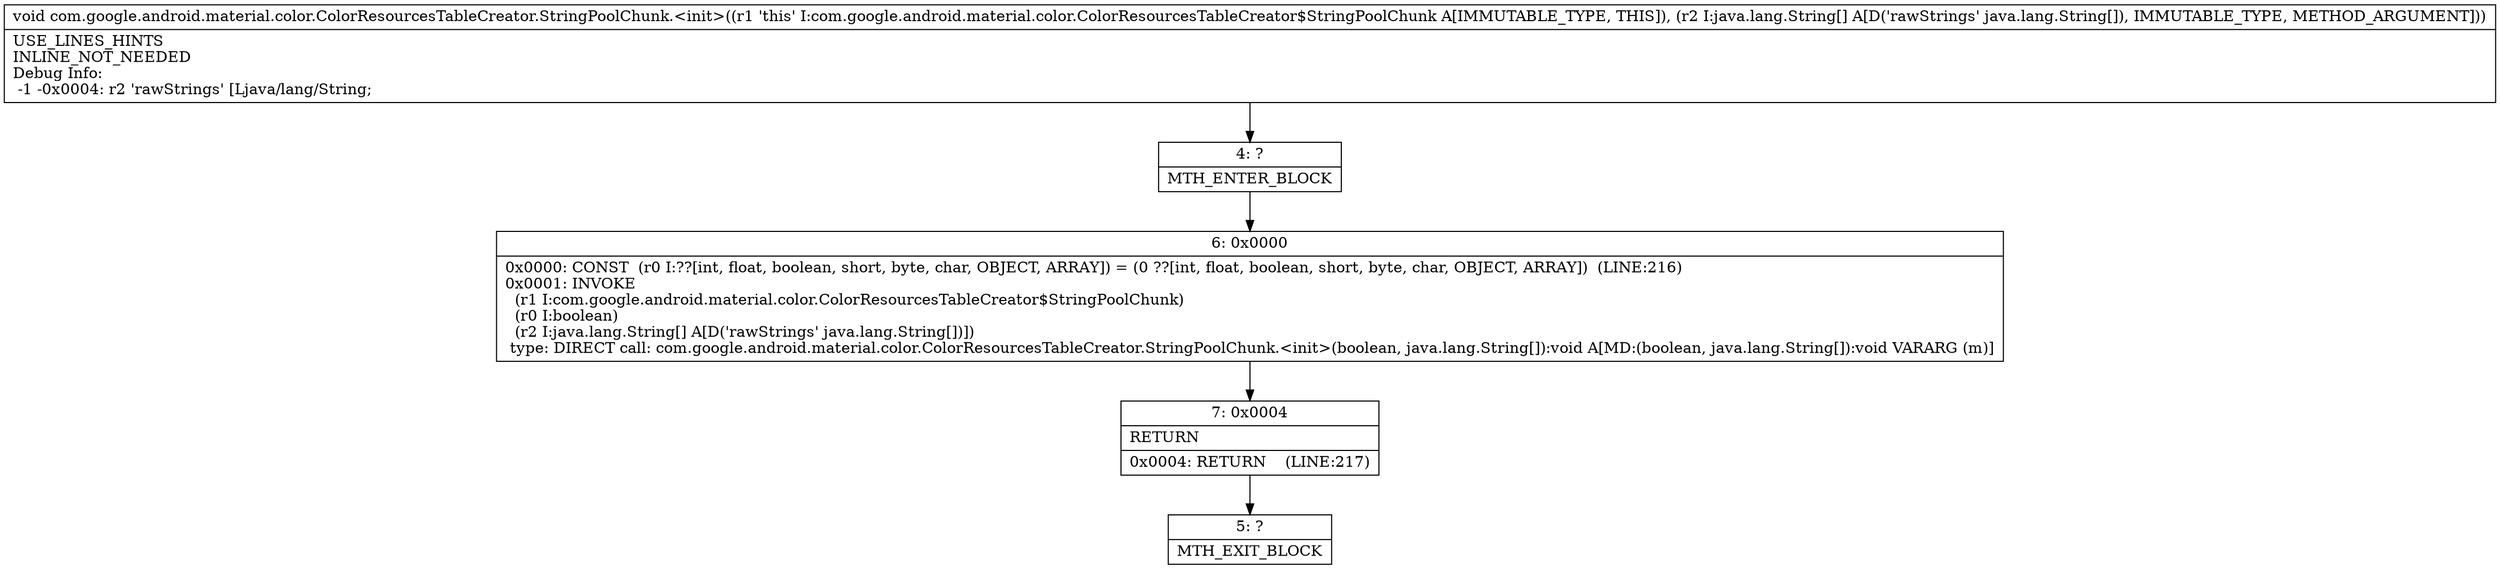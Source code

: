 digraph "CFG forcom.google.android.material.color.ColorResourcesTableCreator.StringPoolChunk.\<init\>([Ljava\/lang\/String;)V" {
Node_4 [shape=record,label="{4\:\ ?|MTH_ENTER_BLOCK\l}"];
Node_6 [shape=record,label="{6\:\ 0x0000|0x0000: CONST  (r0 I:??[int, float, boolean, short, byte, char, OBJECT, ARRAY]) = (0 ??[int, float, boolean, short, byte, char, OBJECT, ARRAY])  (LINE:216)\l0x0001: INVOKE  \l  (r1 I:com.google.android.material.color.ColorResourcesTableCreator$StringPoolChunk)\l  (r0 I:boolean)\l  (r2 I:java.lang.String[] A[D('rawStrings' java.lang.String[])])\l type: DIRECT call: com.google.android.material.color.ColorResourcesTableCreator.StringPoolChunk.\<init\>(boolean, java.lang.String[]):void A[MD:(boolean, java.lang.String[]):void VARARG (m)]\l}"];
Node_7 [shape=record,label="{7\:\ 0x0004|RETURN\l|0x0004: RETURN    (LINE:217)\l}"];
Node_5 [shape=record,label="{5\:\ ?|MTH_EXIT_BLOCK\l}"];
MethodNode[shape=record,label="{void com.google.android.material.color.ColorResourcesTableCreator.StringPoolChunk.\<init\>((r1 'this' I:com.google.android.material.color.ColorResourcesTableCreator$StringPoolChunk A[IMMUTABLE_TYPE, THIS]), (r2 I:java.lang.String[] A[D('rawStrings' java.lang.String[]), IMMUTABLE_TYPE, METHOD_ARGUMENT]))  | USE_LINES_HINTS\lINLINE_NOT_NEEDED\lDebug Info:\l  \-1 \-0x0004: r2 'rawStrings' [Ljava\/lang\/String;\l}"];
MethodNode -> Node_4;Node_4 -> Node_6;
Node_6 -> Node_7;
Node_7 -> Node_5;
}

